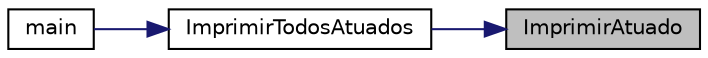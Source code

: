 digraph "ImprimirAtuado"
{
 // LATEX_PDF_SIZE
  edge [fontname="Helvetica",fontsize="10",labelfontname="Helvetica",labelfontsize="10"];
  node [fontname="Helvetica",fontsize="10",shape=record];
  rankdir="RL";
  Node1 [label="ImprimirAtuado",height=0.2,width=0.4,color="black", fillcolor="grey75", style="filled", fontcolor="black",tooltip=" "];
  Node1 -> Node2 [dir="back",color="midnightblue",fontsize="10",style="solid",fontname="Helvetica"];
  Node2 [label="ImprimirTodosAtuados",height=0.2,width=0.4,color="black", fillcolor="white", style="filled",URL="$_interface_8h.html#a4f87a2e428d129a41c2b3210a0cfd0a1",tooltip=" "];
  Node2 -> Node3 [dir="back",color="midnightblue",fontsize="10",style="solid",fontname="Helvetica"];
  Node3 [label="main",height=0.2,width=0.4,color="black", fillcolor="white", style="filled",URL="$_sistema_8c.html#ae66f6b31b5ad750f1fe042a706a4e3d4",tooltip=" "];
}
